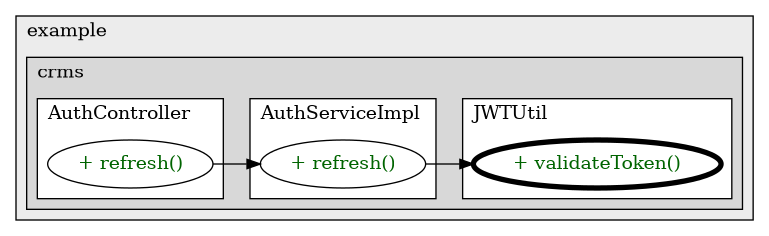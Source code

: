 @startuml

/' diagram meta data start
config=CallConfiguration;
{
  "rootMethod": "org.example.crms.util.JWTUtil#validateToken(String)",
  "projectClassification": {
    "searchMode": "OpenProject", // OpenProject, AllProjects
    "includedProjects": "",
    "pathEndKeywords": "*.impl",
    "isClientPath": "",
    "isClientName": "",
    "isTestPath": "",
    "isTestName": "",
    "isMappingPath": "",
    "isMappingName": "",
    "isDataAccessPath": "",
    "isDataAccessName": "",
    "isDataStructurePath": "",
    "isDataStructureName": "",
    "isInterfaceStructuresPath": "",
    "isInterfaceStructuresName": "",
    "isEntryPointPath": "",
    "isEntryPointName": "",
    "treatFinalFieldsAsMandatory": false
  },
  "graphRestriction": {
    "classPackageExcludeFilter": "",
    "classPackageIncludeFilter": "",
    "classNameExcludeFilter": "",
    "classNameIncludeFilter": "",
    "methodNameExcludeFilter": "",
    "methodNameIncludeFilter": "",
    "removeByInheritance": "", // inheritance/annotation based filtering is done in a second step
    "removeByAnnotation": "",
    "removeByClassPackage": "", // cleanup the graph after inheritance/annotation based filtering is done
    "removeByClassName": "",
    "cutMappings": false,
    "cutEnum": true,
    "cutTests": true,
    "cutClient": true,
    "cutDataAccess": true,
    "cutInterfaceStructures": true,
    "cutDataStructures": true,
    "cutGetterAndSetter": true,
    "cutConstructors": true
  },
  "graphTraversal": {
    "forwardDepth": 3,
    "backwardDepth": 3,
    "classPackageExcludeFilter": "",
    "classPackageIncludeFilter": "",
    "classNameExcludeFilter": "",
    "classNameIncludeFilter": "",
    "methodNameExcludeFilter": "",
    "methodNameIncludeFilter": "",
    "hideMappings": false,
    "hideDataStructures": false,
    "hidePrivateMethods": true,
    "hideInterfaceCalls": true, // indirection: implementation -> interface (is hidden) -> implementation
    "onlyShowApplicationEntryPoints": false, // root node is included
    "useMethodCallsForStructureDiagram": "ForwardOnly" // ForwardOnly, BothDirections, No
  },
  "details": {
    "aggregation": "GroupByClass", // ByClass, GroupByClass, None
    "showMethodParametersTypes": false,
    "showMethodParametersNames": false,
    "showMethodReturnType": false,
    "showPackageLevels": 2,
    "showCallOrder": false,
    "edgeMode": "MethodsOnly", // TypesOnly, MethodsOnly, TypesAndMethods, MethodsAndDirectTypeUsage
    "showDetailedClassStructure": false
  },
  "rootClass": "org.example.crms.util.JWTUtil",
  "extensionCallbackMethod": "" // qualified.class.name#methodName - signature: public static String method(String)
}
diagram meta data end '/



digraph g {
    rankdir="LR"
    splines=polyline
    

'nodes 
subgraph cluster_1322970774 { 
   	label=example
	labeljust=l
	fillcolor="#ececec"
	style=filled
   
   subgraph cluster_134859687 { 
   	label=crms
	labeljust=l
	fillcolor="#d8d8d8"
	style=filled
   
   subgraph cluster_1154183101 { 
   	label=AuthServiceImpl
	labeljust=l
	fillcolor=white
	style=filled
   
   AuthServiceImpl881284772XXXrefresh895445839[
	label="+ refresh()"
	style=filled
	fillcolor=white
	tooltip="AuthServiceImpl

null"
	fontcolor=darkgreen
];
} 

subgraph cluster_1792626760 { 
   	label=JWTUtil
	labeljust=l
	fillcolor=white
	style=filled
   
   JWTUtil1768905747XXXvalidateToken1808118735[
	label="+ validateToken()"
	style=filled
	fillcolor=white
	tooltip="JWTUtil

null"
	penwidth=4
	fontcolor=darkgreen
];
} 

subgraph cluster_721254490 { 
   	label=AuthController
	labeljust=l
	fillcolor=white
	style=filled
   
   AuthController1419170292XXXrefresh895445839[
	label="+ refresh()"
	style=filled
	fillcolor=white
	tooltip="AuthController

null"
	fontcolor=darkgreen
];
} 
} 
} 

'edges    
AuthController1419170292XXXrefresh895445839 -> AuthServiceImpl881284772XXXrefresh895445839;
AuthServiceImpl881284772XXXrefresh895445839 -> JWTUtil1768905747XXXvalidateToken1808118735;
    
}
@enduml